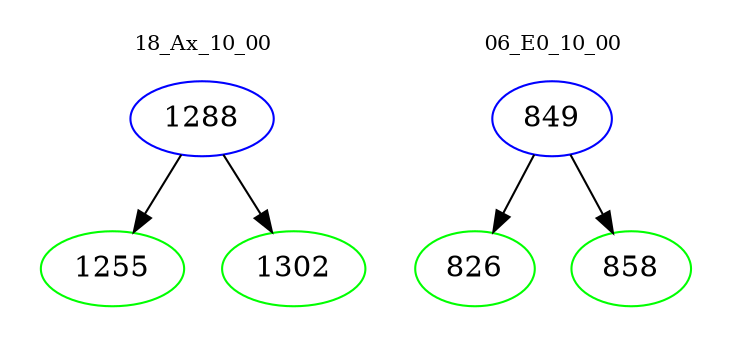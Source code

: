 digraph{
subgraph cluster_0 {
color = white
label = "18_Ax_10_00";
fontsize=10;
T0_1288 [label="1288", color="blue"]
T0_1288 -> T0_1255 [color="black"]
T0_1255 [label="1255", color="green"]
T0_1288 -> T0_1302 [color="black"]
T0_1302 [label="1302", color="green"]
}
subgraph cluster_1 {
color = white
label = "06_E0_10_00";
fontsize=10;
T1_849 [label="849", color="blue"]
T1_849 -> T1_826 [color="black"]
T1_826 [label="826", color="green"]
T1_849 -> T1_858 [color="black"]
T1_858 [label="858", color="green"]
}
}
